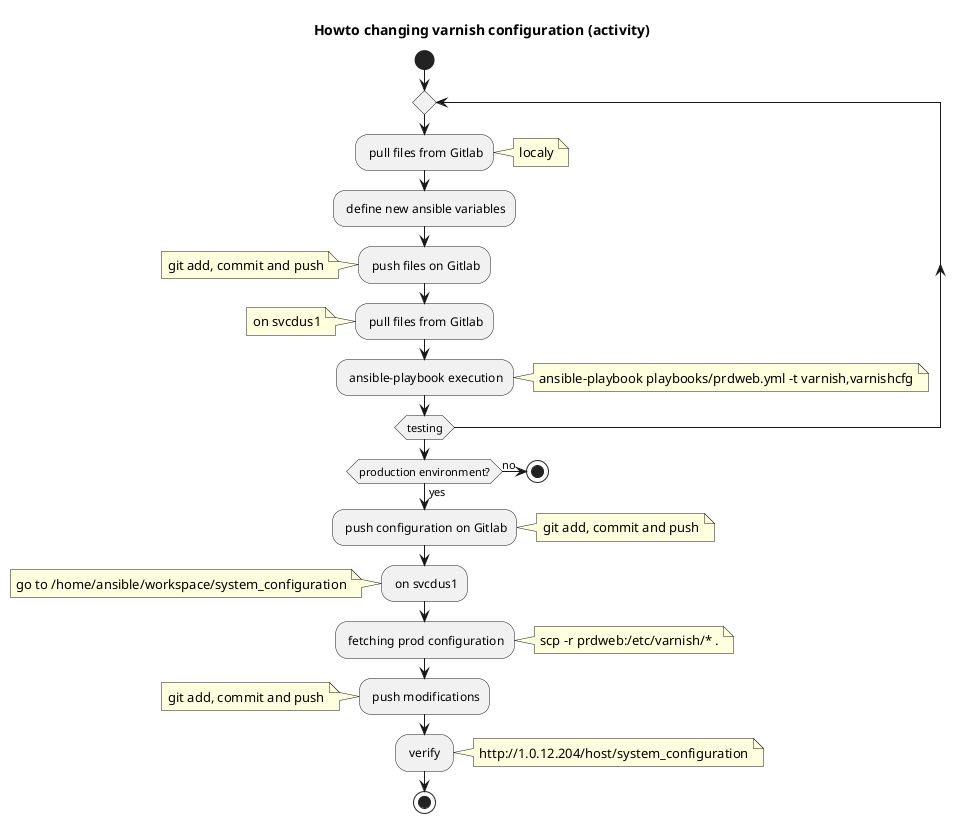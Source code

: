 @startuml

title Howto changing varnish configuration (activity)

start
repeat
 : pull files from Gitlab;
note right: localy
 : define new ansible variables; 
 : push files on Gitlab;
note left: git add, commit and push
 : pull files from Gitlab;
note: on svcdus1
 : ansible-playbook execution;
note right: ansible-playbook playbooks/prdweb.yml -t varnish,varnishcfg
repeat while (testing)
if (production environment?) then (no)
      stop
else (yes)
 : push configuration on Gitlab;
note right: git add, commit and push
endif
 : on svcdus1;
note left: go to /home/ansible/workspace/system_configuration
 : fetching prod configuration;
note right: scp -r prdweb:/etc/varnish/* .
 : push modifications;
note left: git add, commit and push
 : verify ;
note right: http://1.0.12.204/host/system_configuration

stop

@enduml
